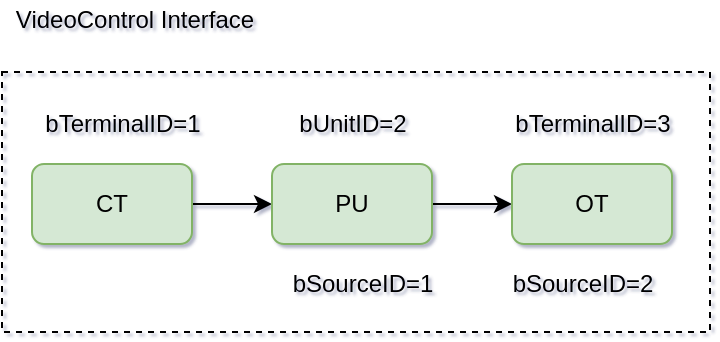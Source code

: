<mxfile version="14.6.0" type="github">
  <diagram id="aLWUycC3fECyM3hJ5xh8" name="第 1 页">
    <mxGraphModel dx="813" dy="403" grid="0" gridSize="10" guides="1" tooltips="1" connect="1" arrows="1" fold="1" page="1" pageScale="1" pageWidth="827" pageHeight="1169" math="0" shadow="1">
      <root>
        <mxCell id="0" />
        <mxCell id="1" parent="0" />
        <mxCell id="nfJbj07PIKoyfQfKt1d7-36" style="edgeStyle=orthogonalEdgeStyle;rounded=0;orthogonalLoop=1;jettySize=auto;html=1;exitX=1;exitY=0.5;exitDx=0;exitDy=0;entryX=0;entryY=0.5;entryDx=0;entryDy=0;" edge="1" parent="1" source="nfJbj07PIKoyfQfKt1d7-33" target="nfJbj07PIKoyfQfKt1d7-34">
          <mxGeometry relative="1" as="geometry" />
        </mxCell>
        <mxCell id="nfJbj07PIKoyfQfKt1d7-33" value="CT" style="rounded=1;whiteSpace=wrap;html=1;fillColor=#d5e8d4;strokeColor=#82b366;" vertex="1" parent="1">
          <mxGeometry x="160" y="160" width="80" height="40" as="geometry" />
        </mxCell>
        <mxCell id="nfJbj07PIKoyfQfKt1d7-41" style="edgeStyle=orthogonalEdgeStyle;rounded=0;orthogonalLoop=1;jettySize=auto;html=1;exitX=1;exitY=0.5;exitDx=0;exitDy=0;entryX=0;entryY=0.5;entryDx=0;entryDy=0;" edge="1" parent="1" source="nfJbj07PIKoyfQfKt1d7-34" target="nfJbj07PIKoyfQfKt1d7-35">
          <mxGeometry relative="1" as="geometry" />
        </mxCell>
        <mxCell id="nfJbj07PIKoyfQfKt1d7-34" value="PU" style="rounded=1;whiteSpace=wrap;html=1;fillColor=#d5e8d4;strokeColor=#82b366;" vertex="1" parent="1">
          <mxGeometry x="280" y="160" width="80" height="40" as="geometry" />
        </mxCell>
        <mxCell id="nfJbj07PIKoyfQfKt1d7-35" value="OT" style="rounded=1;whiteSpace=wrap;html=1;fillColor=#d5e8d4;strokeColor=#82b366;" vertex="1" parent="1">
          <mxGeometry x="400" y="160" width="80" height="40" as="geometry" />
        </mxCell>
        <mxCell id="nfJbj07PIKoyfQfKt1d7-38" value="bTerminalID=1" style="text;html=1;align=center;verticalAlign=middle;resizable=0;points=[];autosize=1;strokeColor=none;" vertex="1" parent="1">
          <mxGeometry x="160" y="130" width="90" height="20" as="geometry" />
        </mxCell>
        <mxCell id="nfJbj07PIKoyfQfKt1d7-39" value="bUnitID=2" style="text;html=1;align=center;verticalAlign=middle;resizable=0;points=[];autosize=1;strokeColor=none;" vertex="1" parent="1">
          <mxGeometry x="285" y="130" width="70" height="20" as="geometry" />
        </mxCell>
        <mxCell id="nfJbj07PIKoyfQfKt1d7-40" value="bSourceID=1" style="text;html=1;align=center;verticalAlign=middle;resizable=0;points=[];autosize=1;strokeColor=none;" vertex="1" parent="1">
          <mxGeometry x="280" y="210" width="90" height="20" as="geometry" />
        </mxCell>
        <mxCell id="nfJbj07PIKoyfQfKt1d7-42" value="bTerminalID=3" style="text;html=1;align=center;verticalAlign=middle;resizable=0;points=[];autosize=1;strokeColor=none;" vertex="1" parent="1">
          <mxGeometry x="395" y="130" width="90" height="20" as="geometry" />
        </mxCell>
        <mxCell id="nfJbj07PIKoyfQfKt1d7-43" value="bSourceID=2" style="text;html=1;align=center;verticalAlign=middle;resizable=0;points=[];autosize=1;strokeColor=none;" vertex="1" parent="1">
          <mxGeometry x="390" y="210" width="90" height="20" as="geometry" />
        </mxCell>
        <mxCell id="nfJbj07PIKoyfQfKt1d7-44" value="" style="rounded=0;whiteSpace=wrap;html=1;fillColor=none;dashed=1;" vertex="1" parent="1">
          <mxGeometry x="145" y="114" width="354" height="130" as="geometry" />
        </mxCell>
        <mxCell id="nfJbj07PIKoyfQfKt1d7-45" value="VideoControl Interface" style="text;html=1;strokeColor=none;fillColor=none;align=center;verticalAlign=middle;whiteSpace=wrap;rounded=0;dashed=1;" vertex="1" parent="1">
          <mxGeometry x="147" y="78" width="129" height="20" as="geometry" />
        </mxCell>
      </root>
    </mxGraphModel>
  </diagram>
</mxfile>
